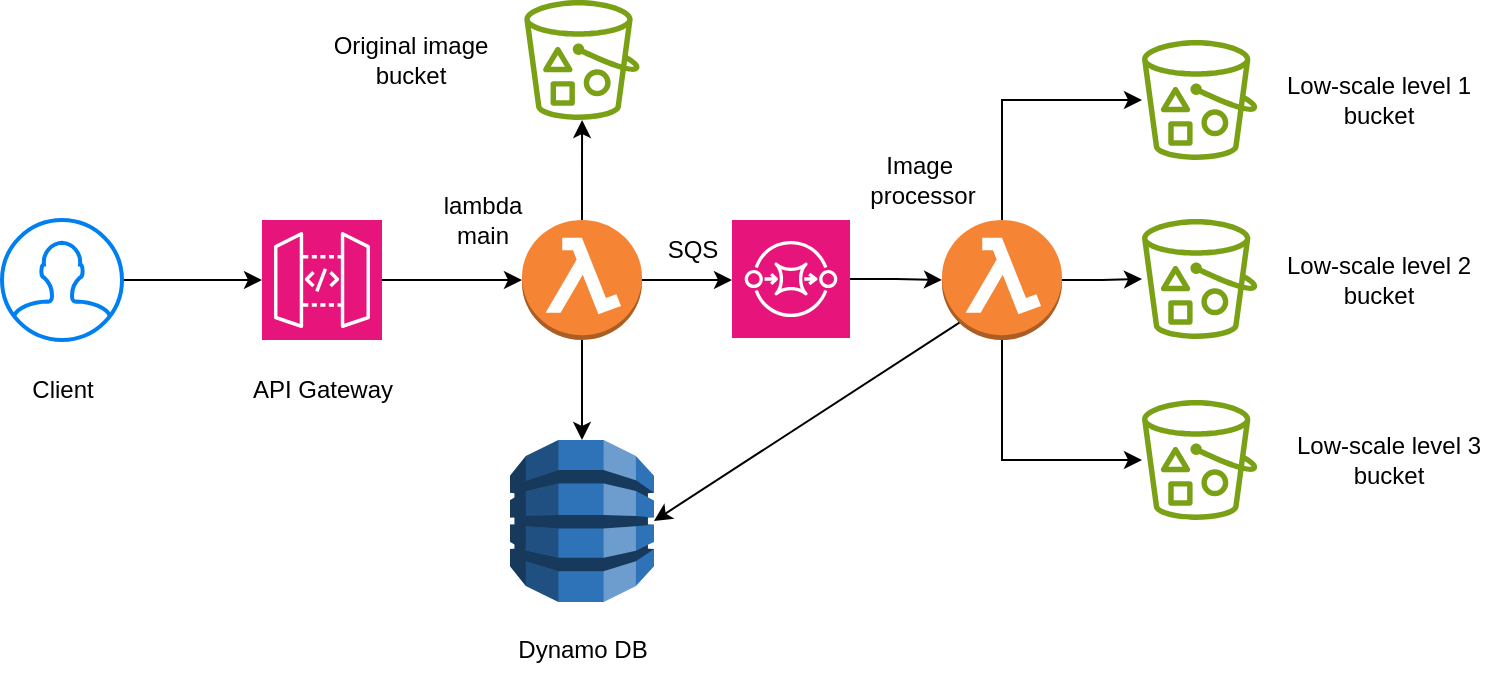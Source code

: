 <mxfile version="24.5.2" type="device">
  <diagram name="Page-1" id="Z20--zeavIVaoUSnCwqD">
    <mxGraphModel dx="2448" dy="518" grid="1" gridSize="10" guides="1" tooltips="1" connect="1" arrows="1" fold="1" page="1" pageScale="1" pageWidth="850" pageHeight="1100" math="0" shadow="0">
      <root>
        <mxCell id="0" />
        <mxCell id="1" parent="0" />
        <mxCell id="d4KTNA2loBOGObmmP9hy-1" value="" style="edgeStyle=orthogonalEdgeStyle;rounded=0;orthogonalLoop=1;jettySize=auto;html=1;" edge="1" parent="1" source="d4KTNA2loBOGObmmP9hy-2" target="d4KTNA2loBOGObmmP9hy-4">
          <mxGeometry relative="1" as="geometry" />
        </mxCell>
        <mxCell id="d4KTNA2loBOGObmmP9hy-2" value="" style="html=1;verticalLabelPosition=bottom;align=center;labelBackgroundColor=#ffffff;verticalAlign=top;strokeWidth=2;strokeColor=#0080F0;shadow=0;dashed=0;shape=mxgraph.ios7.icons.user;" vertex="1" parent="1">
          <mxGeometry x="49" y="1530" width="60" height="60" as="geometry" />
        </mxCell>
        <mxCell id="d4KTNA2loBOGObmmP9hy-3" value="" style="edgeStyle=orthogonalEdgeStyle;rounded=0;orthogonalLoop=1;jettySize=auto;html=1;" edge="1" parent="1" source="d4KTNA2loBOGObmmP9hy-4" target="d4KTNA2loBOGObmmP9hy-8">
          <mxGeometry relative="1" as="geometry" />
        </mxCell>
        <mxCell id="d4KTNA2loBOGObmmP9hy-4" value="" style="sketch=0;points=[[0,0,0],[0.25,0,0],[0.5,0,0],[0.75,0,0],[1,0,0],[0,1,0],[0.25,1,0],[0.5,1,0],[0.75,1,0],[1,1,0],[0,0.25,0],[0,0.5,0],[0,0.75,0],[1,0.25,0],[1,0.5,0],[1,0.75,0]];outlineConnect=0;fontColor=#232F3E;fillColor=#E7157B;strokeColor=#ffffff;dashed=0;verticalLabelPosition=bottom;verticalAlign=top;align=center;html=1;fontSize=12;fontStyle=0;aspect=fixed;shape=mxgraph.aws4.resourceIcon;resIcon=mxgraph.aws4.api_gateway;" vertex="1" parent="1">
          <mxGeometry x="179" y="1530" width="60" height="60" as="geometry" />
        </mxCell>
        <mxCell id="d4KTNA2loBOGObmmP9hy-5" value="" style="edgeStyle=orthogonalEdgeStyle;rounded=0;orthogonalLoop=1;jettySize=auto;html=1;" edge="1" parent="1" source="d4KTNA2loBOGObmmP9hy-8" target="d4KTNA2loBOGObmmP9hy-9">
          <mxGeometry relative="1" as="geometry" />
        </mxCell>
        <mxCell id="d4KTNA2loBOGObmmP9hy-6" value="" style="edgeStyle=orthogonalEdgeStyle;rounded=0;orthogonalLoop=1;jettySize=auto;html=1;" edge="1" parent="1" source="d4KTNA2loBOGObmmP9hy-8" target="d4KTNA2loBOGObmmP9hy-10">
          <mxGeometry relative="1" as="geometry" />
        </mxCell>
        <mxCell id="d4KTNA2loBOGObmmP9hy-7" value="" style="edgeStyle=orthogonalEdgeStyle;rounded=0;orthogonalLoop=1;jettySize=auto;html=1;" edge="1" parent="1" source="d4KTNA2loBOGObmmP9hy-8">
          <mxGeometry relative="1" as="geometry">
            <mxPoint x="414" y="1560" as="targetPoint" />
          </mxGeometry>
        </mxCell>
        <mxCell id="d4KTNA2loBOGObmmP9hy-8" value="" style="outlineConnect=0;dashed=0;verticalLabelPosition=bottom;verticalAlign=top;align=center;html=1;shape=mxgraph.aws3.lambda_function;fillColor=#F58534;gradientColor=none;" vertex="1" parent="1">
          <mxGeometry x="309" y="1530" width="60" height="60" as="geometry" />
        </mxCell>
        <mxCell id="d4KTNA2loBOGObmmP9hy-9" value="" style="outlineConnect=0;dashed=0;verticalLabelPosition=bottom;verticalAlign=top;align=center;html=1;shape=mxgraph.aws3.dynamo_db;fillColor=#2E73B8;gradientColor=none;" vertex="1" parent="1">
          <mxGeometry x="303" y="1640" width="72" height="81" as="geometry" />
        </mxCell>
        <mxCell id="d4KTNA2loBOGObmmP9hy-10" value="" style="sketch=0;outlineConnect=0;fontColor=#232F3E;gradientColor=none;fillColor=#7AA116;strokeColor=none;dashed=0;verticalLabelPosition=bottom;verticalAlign=top;align=center;html=1;fontSize=12;fontStyle=0;aspect=fixed;pointerEvents=1;shape=mxgraph.aws4.bucket_with_objects;" vertex="1" parent="1">
          <mxGeometry x="310.15" y="1420" width="57.69" height="60" as="geometry" />
        </mxCell>
        <mxCell id="d4KTNA2loBOGObmmP9hy-11" value="" style="edgeStyle=orthogonalEdgeStyle;rounded=0;orthogonalLoop=1;jettySize=auto;html=1;" edge="1" parent="1" source="d4KTNA2loBOGObmmP9hy-12" target="d4KTNA2loBOGObmmP9hy-14">
          <mxGeometry relative="1" as="geometry" />
        </mxCell>
        <mxCell id="d4KTNA2loBOGObmmP9hy-12" value="" style="sketch=0;points=[[0,0,0],[0.25,0,0],[0.5,0,0],[0.75,0,0],[1,0,0],[0,1,0],[0.25,1,0],[0.5,1,0],[0.75,1,0],[1,1,0],[0,0.25,0],[0,0.5,0],[0,0.75,0],[1,0.25,0],[1,0.5,0],[1,0.75,0]];outlineConnect=0;fontColor=#232F3E;fillColor=#E7157B;strokeColor=#ffffff;dashed=0;verticalLabelPosition=bottom;verticalAlign=top;align=center;html=1;fontSize=12;fontStyle=0;aspect=fixed;shape=mxgraph.aws4.resourceIcon;resIcon=mxgraph.aws4.sqs;" vertex="1" parent="1">
          <mxGeometry x="414" y="1530" width="59" height="59" as="geometry" />
        </mxCell>
        <mxCell id="d4KTNA2loBOGObmmP9hy-13" value="" style="edgeStyle=orthogonalEdgeStyle;rounded=0;orthogonalLoop=1;jettySize=auto;html=1;" edge="1" parent="1" source="d4KTNA2loBOGObmmP9hy-14" target="d4KTNA2loBOGObmmP9hy-16">
          <mxGeometry relative="1" as="geometry" />
        </mxCell>
        <mxCell id="d4KTNA2loBOGObmmP9hy-14" value="" style="outlineConnect=0;dashed=0;verticalLabelPosition=bottom;verticalAlign=top;align=center;html=1;shape=mxgraph.aws3.lambda_function;fillColor=#F58534;gradientColor=none;" vertex="1" parent="1">
          <mxGeometry x="519" y="1530" width="60" height="60" as="geometry" />
        </mxCell>
        <mxCell id="d4KTNA2loBOGObmmP9hy-15" value="" style="sketch=0;outlineConnect=0;fontColor=#232F3E;gradientColor=none;fillColor=#7AA116;strokeColor=none;dashed=0;verticalLabelPosition=bottom;verticalAlign=top;align=center;html=1;fontSize=12;fontStyle=0;aspect=fixed;pointerEvents=1;shape=mxgraph.aws4.bucket_with_objects;" vertex="1" parent="1">
          <mxGeometry x="619" y="1440" width="57.69" height="60" as="geometry" />
        </mxCell>
        <mxCell id="d4KTNA2loBOGObmmP9hy-16" value="" style="sketch=0;outlineConnect=0;fontColor=#232F3E;gradientColor=none;fillColor=#7AA116;strokeColor=none;dashed=0;verticalLabelPosition=bottom;verticalAlign=top;align=center;html=1;fontSize=12;fontStyle=0;aspect=fixed;pointerEvents=1;shape=mxgraph.aws4.bucket_with_objects;" vertex="1" parent="1">
          <mxGeometry x="619" y="1529.5" width="57.69" height="60" as="geometry" />
        </mxCell>
        <mxCell id="d4KTNA2loBOGObmmP9hy-17" value="" style="sketch=0;outlineConnect=0;fontColor=#232F3E;gradientColor=none;fillColor=#7AA116;strokeColor=none;dashed=0;verticalLabelPosition=bottom;verticalAlign=top;align=center;html=1;fontSize=12;fontStyle=0;aspect=fixed;pointerEvents=1;shape=mxgraph.aws4.bucket_with_objects;" vertex="1" parent="1">
          <mxGeometry x="619" y="1620" width="57.69" height="60" as="geometry" />
        </mxCell>
        <mxCell id="d4KTNA2loBOGObmmP9hy-18" value="" style="edgeStyle=none;orthogonalLoop=1;jettySize=auto;html=1;rounded=0;exitX=0.5;exitY=0;exitDx=0;exitDy=0;exitPerimeter=0;" edge="1" parent="1" source="d4KTNA2loBOGObmmP9hy-14" target="d4KTNA2loBOGObmmP9hy-15">
          <mxGeometry width="100" relative="1" as="geometry">
            <mxPoint x="479" y="1460" as="sourcePoint" />
            <mxPoint x="579" y="1460" as="targetPoint" />
            <Array as="points">
              <mxPoint x="549" y="1470" />
            </Array>
          </mxGeometry>
        </mxCell>
        <mxCell id="d4KTNA2loBOGObmmP9hy-19" value="" style="edgeStyle=none;orthogonalLoop=1;jettySize=auto;html=1;rounded=0;exitX=0.5;exitY=1;exitDx=0;exitDy=0;exitPerimeter=0;" edge="1" parent="1" source="d4KTNA2loBOGObmmP9hy-14" target="d4KTNA2loBOGObmmP9hy-17">
          <mxGeometry width="100" relative="1" as="geometry">
            <mxPoint x="509" y="1640" as="sourcePoint" />
            <mxPoint x="609" y="1640" as="targetPoint" />
            <Array as="points">
              <mxPoint x="549" y="1650" />
            </Array>
          </mxGeometry>
        </mxCell>
        <mxCell id="d4KTNA2loBOGObmmP9hy-20" value="" style="edgeStyle=none;orthogonalLoop=1;jettySize=auto;html=1;rounded=0;entryX=1;entryY=0.5;entryDx=0;entryDy=0;entryPerimeter=0;exitX=0.145;exitY=0.855;exitDx=0;exitDy=0;exitPerimeter=0;" edge="1" parent="1" source="d4KTNA2loBOGObmmP9hy-14" target="d4KTNA2loBOGObmmP9hy-9">
          <mxGeometry width="100" relative="1" as="geometry">
            <mxPoint x="519" y="1580" as="sourcePoint" />
            <mxPoint x="485.25" y="1690" as="targetPoint" />
            <Array as="points" />
          </mxGeometry>
        </mxCell>
        <mxCell id="d4KTNA2loBOGObmmP9hy-21" value="Client" style="text;html=1;align=center;verticalAlign=middle;resizable=0;points=[];autosize=1;strokeColor=none;fillColor=none;" vertex="1" parent="1">
          <mxGeometry x="54" y="1600" width="50" height="30" as="geometry" />
        </mxCell>
        <mxCell id="d4KTNA2loBOGObmmP9hy-22" value="API Gateway" style="text;html=1;align=center;verticalAlign=middle;resizable=0;points=[];autosize=1;strokeColor=none;fillColor=none;" vertex="1" parent="1">
          <mxGeometry x="164" y="1600" width="90" height="30" as="geometry" />
        </mxCell>
        <mxCell id="d4KTNA2loBOGObmmP9hy-23" value="Original image&lt;div&gt;bucket&lt;/div&gt;" style="text;html=1;align=center;verticalAlign=middle;resizable=0;points=[];autosize=1;strokeColor=none;fillColor=none;" vertex="1" parent="1">
          <mxGeometry x="203" y="1430" width="100" height="40" as="geometry" />
        </mxCell>
        <mxCell id="d4KTNA2loBOGObmmP9hy-24" value="lambda&lt;div&gt;main&lt;/div&gt;" style="text;html=1;align=center;verticalAlign=middle;resizable=0;points=[];autosize=1;strokeColor=none;fillColor=none;" vertex="1" parent="1">
          <mxGeometry x="259" y="1510" width="60" height="40" as="geometry" />
        </mxCell>
        <mxCell id="d4KTNA2loBOGObmmP9hy-25" value="SQS" style="text;html=1;align=center;verticalAlign=middle;resizable=0;points=[];autosize=1;strokeColor=none;fillColor=none;" vertex="1" parent="1">
          <mxGeometry x="369" y="1529.5" width="50" height="30" as="geometry" />
        </mxCell>
        <mxCell id="d4KTNA2loBOGObmmP9hy-26" value="Dynamo DB" style="text;html=1;align=center;verticalAlign=middle;resizable=0;points=[];autosize=1;strokeColor=none;fillColor=none;" vertex="1" parent="1">
          <mxGeometry x="294" y="1730" width="90" height="30" as="geometry" />
        </mxCell>
        <mxCell id="d4KTNA2loBOGObmmP9hy-27" value="Image&amp;nbsp;&lt;div&gt;processor&lt;/div&gt;" style="text;html=1;align=center;verticalAlign=middle;resizable=0;points=[];autosize=1;strokeColor=none;fillColor=none;" vertex="1" parent="1">
          <mxGeometry x="469" y="1490" width="80" height="40" as="geometry" />
        </mxCell>
        <mxCell id="d4KTNA2loBOGObmmP9hy-28" value="Low-scale level 1&lt;div&gt;bucket&lt;/div&gt;" style="text;html=1;align=center;verticalAlign=middle;resizable=0;points=[];autosize=1;strokeColor=none;fillColor=none;" vertex="1" parent="1">
          <mxGeometry x="676.69" y="1450" width="120" height="40" as="geometry" />
        </mxCell>
        <mxCell id="d4KTNA2loBOGObmmP9hy-29" value="Low-scale level 2&lt;div&gt;bucket&lt;/div&gt;" style="text;html=1;align=center;verticalAlign=middle;resizable=0;points=[];autosize=1;strokeColor=none;fillColor=none;" vertex="1" parent="1">
          <mxGeometry x="676.69" y="1540" width="120" height="40" as="geometry" />
        </mxCell>
        <mxCell id="d4KTNA2loBOGObmmP9hy-30" value="Low-scale level 3&lt;div&gt;bucket&lt;/div&gt;" style="text;html=1;align=center;verticalAlign=middle;resizable=0;points=[];autosize=1;strokeColor=none;fillColor=none;" vertex="1" parent="1">
          <mxGeometry x="681.5" y="1630" width="120" height="40" as="geometry" />
        </mxCell>
      </root>
    </mxGraphModel>
  </diagram>
</mxfile>
